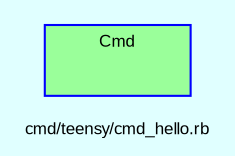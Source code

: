digraph TopLevel {
    compound = true
    bgcolor = lightcyan1
    fontname = Arial
    fontsize = 8
    label = "cmd/teensy/cmd_hello.rb"
    node [
        fontname = Arial,
        fontsize = 8,
        color = black
    ]

    subgraph cluster_Cmd {
        fillcolor = palegreen1
        URL = "classes/Cmd.html"
        fontname = Arial
        color = blue
        label = "Cmd"
        style = filled
        Cmd [
            shape = plaintext,
            height = 0.01,
            width = 0.75,
            label = ""
        ]

    }

}

